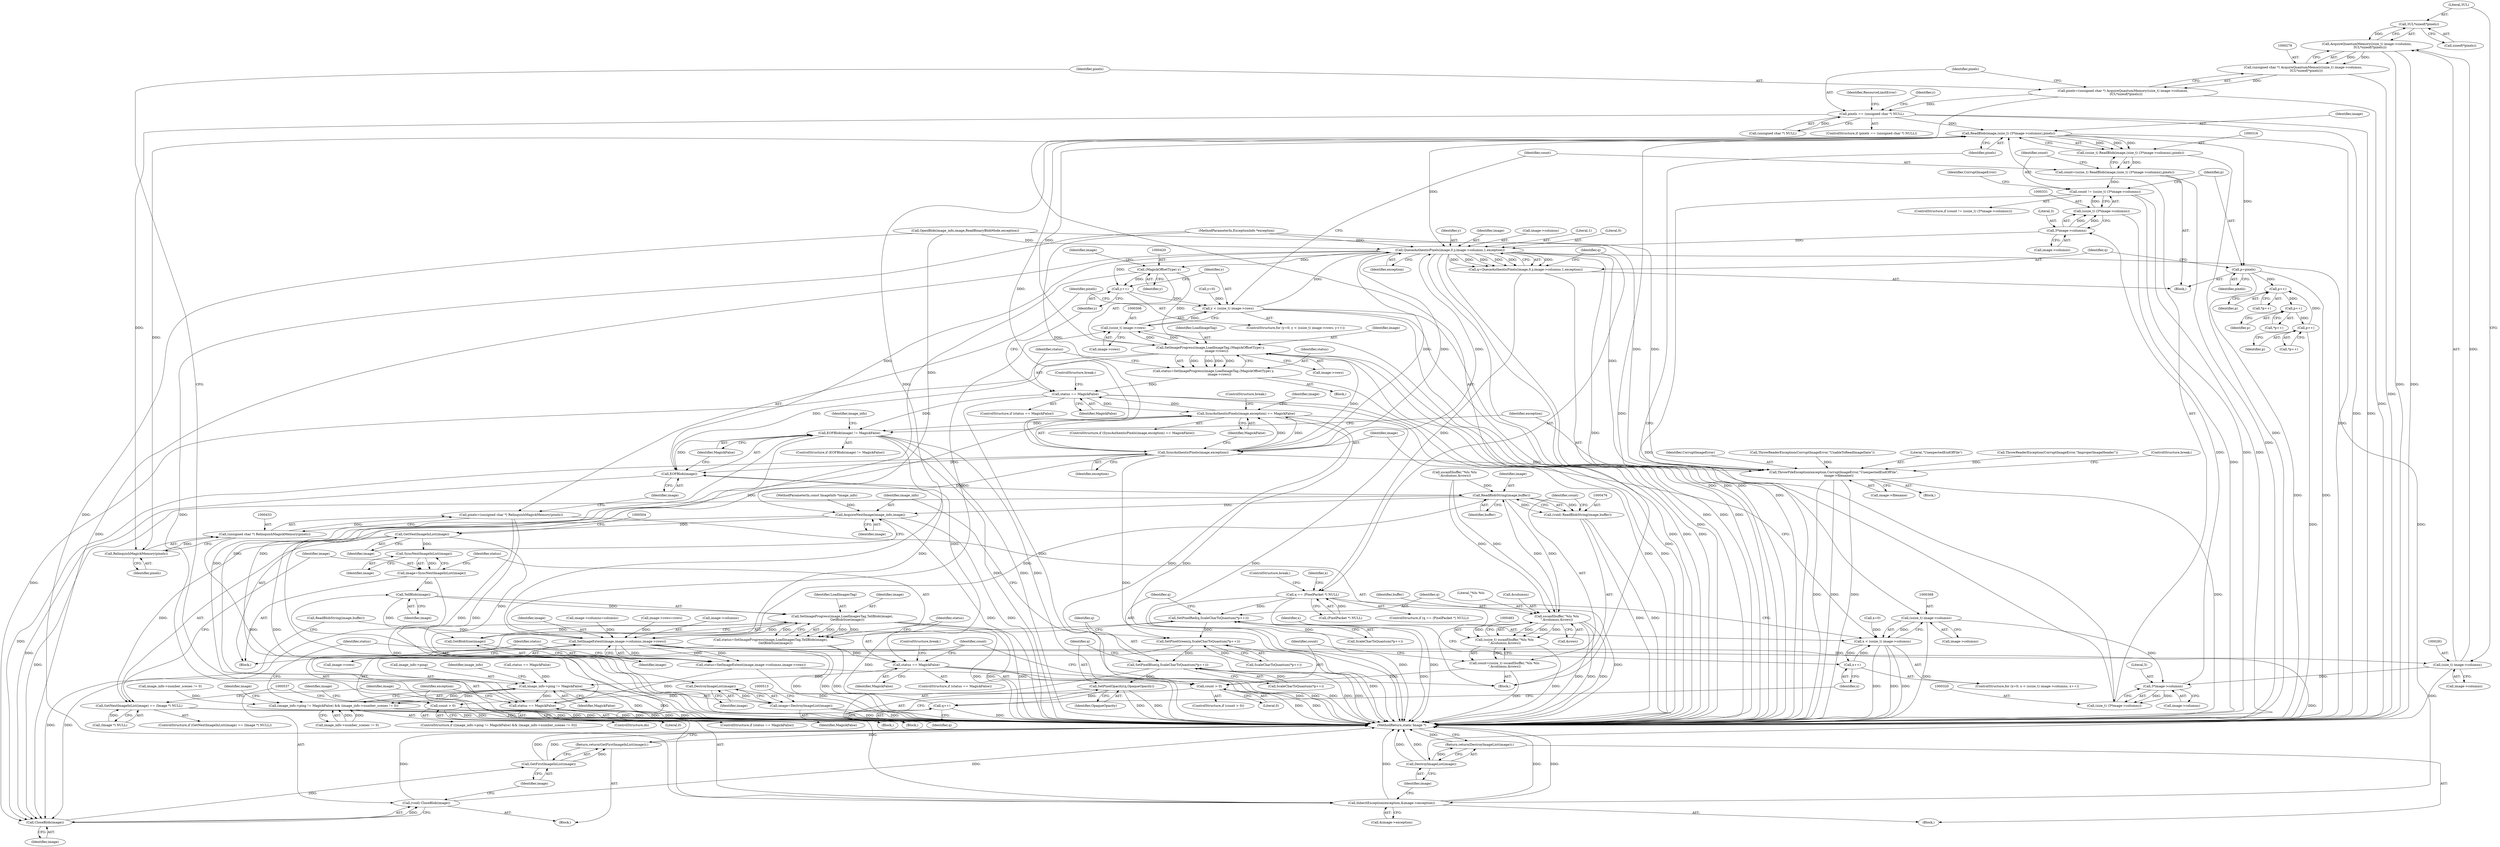 digraph "0_ImageMagick_f6e9d0d9955e85bdd7540b251cd50d598dacc5e6_37@API" {
"1000285" [label="(Call,3UL*sizeof(*pixels))"];
"1000279" [label="(Call,AcquireQuantumMemory((size_t) image->columns,\n      3UL*sizeof(*pixels)))"];
"1000277" [label="(Call,(unsigned char *) AcquireQuantumMemory((size_t) image->columns,\n      3UL*sizeof(*pixels)))"];
"1000275" [label="(Call,pixels=(unsigned char *) AcquireQuantumMemory((size_t) image->columns,\n      3UL*sizeof(*pixels)))"];
"1000291" [label="(Call,pixels == (unsigned char *) NULL)"];
"1000317" [label="(Call,ReadBlob(image,(size_t) (3*image->columns),pixels))"];
"1000315" [label="(Call,(ssize_t) ReadBlob(image,(size_t) (3*image->columns),pixels))"];
"1000313" [label="(Call,count=(ssize_t) ReadBlob(image,(size_t) (3*image->columns),pixels))"];
"1000328" [label="(Call,count != (ssize_t) (3*image->columns))"];
"1000340" [label="(Call,p=pixels)"];
"1000379" [label="(Call,p++)"];
"1000385" [label="(Call,p++)"];
"1000391" [label="(Call,p++)"];
"1000345" [label="(Call,QueueAuthenticPixels(image,0,y,image->columns,1,exception))"];
"1000266" [label="(Call,InheritException(exception,&image->exception))"];
"1000310" [label="(Call,y++)"];
"1000303" [label="(Call,y < (ssize_t) image->rows)"];
"1000343" [label="(Call,q=QueueAuthenticPixels(image,0,y,image->columns,1,exception))"];
"1000355" [label="(Call,q == (PixelPacket *) NULL)"];
"1000375" [label="(Call,SetPixelRed(q,ScaleCharToQuantum(*p++)))"];
"1000381" [label="(Call,SetPixelGreen(q,ScaleCharToQuantum(*p++)))"];
"1000387" [label="(Call,SetPixelBlue(q,ScaleCharToQuantum(*p++)))"];
"1000393" [label="(Call,SetPixelOpacity(q,OpaqueOpacity))"];
"1000396" [label="(Call,q++)"];
"1000367" [label="(Call,(ssize_t) image->columns)"];
"1000321" [label="(Call,3*image->columns)"];
"1000319" [label="(Call,(size_t) (3*image->columns))"];
"1000332" [label="(Call,3*image->columns)"];
"1000330" [label="(Call,(ssize_t) (3*image->columns))"];
"1000365" [label="(Call,x < (ssize_t) image->columns)"];
"1000372" [label="(Call,x++)"];
"1000400" [label="(Call,SyncAuthenticPixels(image,exception))"];
"1000399" [label="(Call,SyncAuthenticPixels(image,exception) == MagickFalse)"];
"1000426" [label="(Call,status == MagickFalse)"];
"1000437" [label="(Call,EOFBlob(image) != MagickFalse)"];
"1000226" [label="(Call,image_info->ping != MagickFalse)"];
"1000225" [label="(Call,(image_info->ping != MagickFalse) && (image_info->number_scenes != 0))"];
"1000262" [label="(Call,status == MagickFalse)"];
"1000529" [label="(Call,status == MagickFalse)"];
"1000416" [label="(Call,SetImageProgress(image,LoadImageTag,(MagickOffsetType) y,\n            image->rows))"];
"1000305" [label="(Call,(ssize_t) image->rows)"];
"1000414" [label="(Call,status=SetImageProgress(image,LoadImageTag,(MagickOffsetType) y,\n            image->rows))"];
"1000438" [label="(Call,EOFBlob(image))"];
"1000477" [label="(Call,ReadBlobString(image,buffer))"];
"1000253" [label="(Call,SetImageExtent(image,image->columns,image->rows))"];
"1000251" [label="(Call,status=SetImageExtent(image,image->columns,image->rows))"];
"1000273" [label="(Call,DestroyImageList(image))"];
"1000272" [label="(Return,return(DestroyImageList(image));)"];
"1000280" [label="(Call,(size_t) image->columns)"];
"1000475" [label="(Call,(void) ReadBlobString(image,buffer))"];
"1000484" [label="(Call,sscanf(buffer,\"%lu %lu\n\",&columns,&rows))"];
"1000482" [label="(Call,(ssize_t) sscanf(buffer,\"%lu %lu\n\",&columns,&rows))"];
"1000480" [label="(Call,count=(ssize_t) sscanf(buffer,\"%lu %lu\n\",&columns,&rows))"];
"1000492" [label="(Call,count > 0)"];
"1000533" [label="(Call,count > 0)"];
"1000496" [label="(Call,AcquireNextImage(image_info,image))"];
"1000501" [label="(Call,GetNextImageInList(image))"];
"1000500" [label="(Call,GetNextImageInList(image) == (Image *) NULL)"];
"1000509" [label="(Call,DestroyImageList(image))"];
"1000507" [label="(Call,image=DestroyImageList(image))"];
"1000517" [label="(Call,SyncNextImageInList(image))"];
"1000515" [label="(Call,image=SyncNextImageInList(image))"];
"1000524" [label="(Call,TellBlob(image))"];
"1000521" [label="(Call,SetImageProgress(image,LoadImagesTag,TellBlob(image),\n          GetBlobSize(image)))"];
"1000519" [label="(Call,status=SetImageProgress(image,LoadImagesTag,TellBlob(image),\n          GetBlobSize(image)))"];
"1000538" [label="(Call,CloseBlob(image))"];
"1000536" [label="(Call,(void) CloseBlob(image))"];
"1000541" [label="(Call,GetFirstImageInList(image))"];
"1000540" [label="(Return,return(GetFirstImageInList(image));)"];
"1000526" [label="(Call,GetBlobSize(image))"];
"1000442" [label="(Call,ThrowFileException(exception,CorruptImageError,\"UnexpectedEndOfFile\",\n          image->filename))"];
"1000419" [label="(Call,(MagickOffsetType) y)"];
"1000434" [label="(Call,RelinquishMagickMemory(pixels))"];
"1000432" [label="(Call,(unsigned char *) RelinquishMagickMemory(pixels))"];
"1000430" [label="(Call,pixels=(unsigned char *) RelinquishMagickMemory(pixels))"];
"1000345" [label="(Call,QueueAuthenticPixels(image,0,y,image->columns,1,exception))"];
"1000519" [label="(Call,status=SetImageProgress(image,LoadImagesTag,TellBlob(image),\n          GetBlobSize(image)))"];
"1000479" [label="(Identifier,buffer)"];
"1000498" [label="(Identifier,image)"];
"1000204" [label="(Call,ThrowReaderException(CorruptImageError,\"ImproperImageHeader\"))"];
"1000431" [label="(Identifier,pixels)"];
"1000414" [label="(Call,status=SetImageProgress(image,LoadImageTag,(MagickOffsetType) y,\n            image->rows))"];
"1000340" [label="(Call,p=pixels)"];
"1000443" [label="(Identifier,exception)"];
"1000276" [label="(Identifier,pixels)"];
"1000382" [label="(Identifier,q)"];
"1000225" [label="(Call,(image_info->ping != MagickFalse) && (image_info->number_scenes != 0))"];
"1000438" [label="(Call,EOFBlob(image))"];
"1000172" [label="(Call,status == MagickFalse)"];
"1000430" [label="(Call,pixels=(unsigned char *) RelinquishMagickMemory(pixels))"];
"1000435" [label="(Identifier,pixels)"];
"1000489" [label="(Call,&rows)"];
"1000268" [label="(Call,&image->exception)"];
"1000251" [label="(Call,status=SetImageExtent(image,image->columns,image->rows))"];
"1000314" [label="(Identifier,count)"];
"1000543" [label="(MethodReturn,static Image *)"];
"1000334" [label="(Call,image->columns)"];
"1000378" [label="(Call,*p++)"];
"1000263" [label="(Identifier,status)"];
"1000528" [label="(ControlStructure,if (status == MagickFalse))"];
"1000423" [label="(Identifier,image)"];
"1000482" [label="(Call,(ssize_t) sscanf(buffer,\"%lu %lu\n\",&columns,&rows))"];
"1000524" [label="(Call,TellBlob(image))"];
"1000419" [label="(Call,(MagickOffsetType) y)"];
"1000417" [label="(Identifier,image)"];
"1000280" [label="(Call,(size_t) image->columns)"];
"1000388" [label="(Identifier,q)"];
"1000397" [label="(Identifier,q)"];
"1000436" [label="(ControlStructure,if (EOFBlob(image) != MagickFalse))"];
"1000253" [label="(Call,SetImageExtent(image,image->columns,image->rows))"];
"1000485" [label="(Identifier,buffer)"];
"1000355" [label="(Call,q == (PixelPacket *) NULL)"];
"1000403" [label="(Identifier,MagickFalse)"];
"1000311" [label="(Identifier,y)"];
"1000321" [label="(Call,3*image->columns)"];
"1000262" [label="(Call,status == MagickFalse)"];
"1000421" [label="(Identifier,y)"];
"1000384" [label="(Call,*p++)"];
"1000275" [label="(Call,pixels=(unsigned char *) AcquireQuantumMemory((size_t) image->columns,\n      3UL*sizeof(*pixels)))"];
"1000285" [label="(Call,3UL*sizeof(*pixels))"];
"1000226" [label="(Call,image_info->ping != MagickFalse)"];
"1000377" [label="(Call,ScaleCharToQuantum(*p++))"];
"1000224" [label="(ControlStructure,if ((image_info->ping != MagickFalse) && (image_info->number_scenes != 0)))"];
"1000387" [label="(Call,SetPixelBlue(q,ScaleCharToQuantum(*p++)))"];
"1000361" [label="(ControlStructure,for (x=0; x < (ssize_t) image->columns; x++))"];
"1000427" [label="(Identifier,status)"];
"1000534" [label="(Identifier,count)"];
"1000367" [label="(Call,(ssize_t) image->columns)"];
"1000530" [label="(Identifier,status)"];
"1000446" [label="(Call,image->filename)"];
"1000207" [label="(ControlStructure,do)"];
"1000362" [label="(Call,x=0)"];
"1000279" [label="(Call,AcquireQuantumMemory((size_t) image->columns,\n      3UL*sizeof(*pixels)))"];
"1000193" [label="(Call,sscanf(buffer,\"%lu %lu\n\",&columns,&rows))"];
"1000449" [label="(ControlStructure,break;)"];
"1000492" [label="(Call,count > 0)"];
"1000342" [label="(Identifier,pixels)"];
"1000502" [label="(Identifier,image)"];
"1000509" [label="(Call,DestroyImageList(image))"];
"1000520" [label="(Identifier,status)"];
"1000496" [label="(Call,AcquireNextImage(image_info,image))"];
"1000486" [label="(Literal,\"%lu %lu\n\")"];
"1000313" [label="(Call,count=(ssize_t) ReadBlob(image,(size_t) (3*image->columns),pixels))"];
"1000527" [label="(Identifier,image)"];
"1000360" [label="(ControlStructure,break;)"];
"1000434" [label="(Call,RelinquishMagickMemory(pixels))"];
"1000107" [label="(MethodParameterIn,const ImageInfo *image_info)"];
"1000439" [label="(Identifier,image)"];
"1000508" [label="(Identifier,image)"];
"1000442" [label="(Call,ThrowFileException(exception,CorruptImageError,\"UnexpectedEndOfFile\",\n          image->filename))"];
"1000516" [label="(Identifier,image)"];
"1000372" [label="(Call,x++)"];
"1000239" [label="(Identifier,image)"];
"1000319" [label="(Call,(size_t) (3*image->columns))"];
"1000326" [label="(Identifier,pixels)"];
"1000510" [label="(Identifier,image)"];
"1000415" [label="(Identifier,status)"];
"1000522" [label="(Identifier,image)"];
"1000536" [label="(Call,(void) CloseBlob(image))"];
"1000401" [label="(Identifier,image)"];
"1000429" [label="(ControlStructure,break;)"];
"1000357" [label="(Call,(PixelPacket *) NULL)"];
"1000375" [label="(Call,SetPixelRed(q,ScaleCharToQuantum(*p++)))"];
"1000529" [label="(Call,status == MagickFalse)"];
"1000532" [label="(ControlStructure,break;)"];
"1000356" [label="(Identifier,q)"];
"1000503" [label="(Call,(Image *) NULL)"];
"1000304" [label="(Identifier,y)"];
"1000286" [label="(Literal,3UL)"];
"1000531" [label="(Identifier,MagickFalse)"];
"1000227" [label="(Call,image_info->ping)"];
"1000273" [label="(Call,DestroyImageList(image))"];
"1000533" [label="(Call,count > 0)"];
"1000526" [label="(Call,GetBlobSize(image))"];
"1000538" [label="(Call,CloseBlob(image))"];
"1000312" [label="(Block,)"];
"1000315" [label="(Call,(ssize_t) ReadBlob(image,(size_t) (3*image->columns),pixels))"];
"1000267" [label="(Identifier,exception)"];
"1000338" [label="(Identifier,CorruptImageError)"];
"1000374" [label="(Block,)"];
"1000392" [label="(Identifier,p)"];
"1000408" [label="(Identifier,image)"];
"1000108" [label="(MethodParameterIn,ExceptionInfo *exception)"];
"1000441" [label="(Block,)"];
"1000480" [label="(Call,count=(ssize_t) sscanf(buffer,\"%lu %lu\n\",&columns,&rows))"];
"1000432" [label="(Call,(unsigned char *) RelinquishMagickMemory(pixels))"];
"1000297" [label="(Identifier,ResourceLimitError)"];
"1000328" [label="(Call,count != (ssize_t) (3*image->columns))"];
"1000484" [label="(Call,sscanf(buffer,\"%lu %lu\n\",&columns,&rows))"];
"1000396" [label="(Call,q++)"];
"1000327" [label="(ControlStructure,if (count != (ssize_t) (3*image->columns)))"];
"1000332" [label="(Call,3*image->columns)"];
"1000440" [label="(Identifier,MagickFalse)"];
"1000333" [label="(Literal,3)"];
"1000383" [label="(Call,ScaleCharToQuantum(*p++))"];
"1000481" [label="(Identifier,count)"];
"1000318" [label="(Identifier,image)"];
"1000451" [label="(Call,image_info->number_scenes != 0)"];
"1000478" [label="(Identifier,image)"];
"1000277" [label="(Call,(unsigned char *) AcquireQuantumMemory((size_t) image->columns,\n      3UL*sizeof(*pixels)))"];
"1000230" [label="(Identifier,MagickFalse)"];
"1000343" [label="(Call,q=QueueAuthenticPixels(image,0,y,image->columns,1,exception))"];
"1000233" [label="(Identifier,image_info)"];
"1000418" [label="(Identifier,LoadImageTag)"];
"1000282" [label="(Call,image->columns)"];
"1000305" [label="(Call,(ssize_t) image->rows)"];
"1000363" [label="(Identifier,x)"];
"1000542" [label="(Identifier,image)"];
"1000292" [label="(Identifier,pixels)"];
"1000274" [label="(Identifier,image)"];
"1000380" [label="(Identifier,p)"];
"1000365" [label="(Call,x < (ssize_t) image->columns)"];
"1000494" [label="(Literal,0)"];
"1000266" [label="(Call,InheritException(exception,&image->exception))"];
"1000539" [label="(Identifier,image)"];
"1000507" [label="(Call,image=DestroyImageList(image))"];
"1000376" [label="(Identifier,q)"];
"1000209" [label="(Call,image->columns=columns)"];
"1000261" [label="(ControlStructure,if (status == MagickFalse))"];
"1000214" [label="(Call,image->rows=rows)"];
"1000353" [label="(Identifier,exception)"];
"1000307" [label="(Call,image->rows)"];
"1000369" [label="(Call,image->columns)"];
"1000264" [label="(Identifier,MagickFalse)"];
"1000426" [label="(Call,status == MagickFalse)"];
"1000487" [label="(Call,&columns)"];
"1000166" [label="(Call,OpenBlob(image_info,image,ReadBinaryBlobMode,exception))"];
"1000398" [label="(ControlStructure,if (SyncAuthenticPixels(image,exception) == MagickFalse))"];
"1000500" [label="(Call,GetNextImageInList(image) == (Image *) NULL)"];
"1000348" [label="(Identifier,y)"];
"1000272" [label="(Return,return(DestroyImageList(image));)"];
"1000341" [label="(Identifier,p)"];
"1000523" [label="(Identifier,LoadImagesTag)"];
"1000300" [label="(Call,y=0)"];
"1000186" [label="(Call,ReadBlobString(image,buffer))"];
"1000293" [label="(Call,(unsigned char *) NULL)"];
"1000389" [label="(Call,ScaleCharToQuantum(*p++))"];
"1000521" [label="(Call,SetImageProgress(image,LoadImagesTag,TellBlob(image),\n          GetBlobSize(image)))"];
"1000416" [label="(Call,SetImageProgress(image,LoadImageTag,(MagickOffsetType) y,\n            image->rows))"];
"1000453" [label="(Identifier,image_info)"];
"1000258" [label="(Call,image->rows)"];
"1000379" [label="(Call,p++)"];
"1000444" [label="(Identifier,CorruptImageError)"];
"1000301" [label="(Identifier,y)"];
"1000425" [label="(ControlStructure,if (status == MagickFalse))"];
"1000346" [label="(Identifier,image)"];
"1000477" [label="(Call,ReadBlobString(image,buffer))"];
"1000208" [label="(Block,)"];
"1000428" [label="(Identifier,MagickFalse)"];
"1000381" [label="(Call,SetPixelGreen(q,ScaleCharToQuantum(*p++)))"];
"1000349" [label="(Call,image->columns)"];
"1000322" [label="(Literal,3)"];
"1000413" [label="(Block,)"];
"1000330" [label="(Call,(ssize_t) (3*image->columns))"];
"1000354" [label="(ControlStructure,if (q == (PixelPacket *) NULL))"];
"1000211" [label="(Identifier,image)"];
"1000394" [label="(Identifier,q)"];
"1000517" [label="(Call,SyncNextImageInList(image))"];
"1000393" [label="(Call,SetPixelOpacity(q,OpaqueOpacity))"];
"1000541" [label="(Call,GetFirstImageInList(image))"];
"1000495" [label="(Block,)"];
"1000329" [label="(Identifier,count)"];
"1000290" [label="(ControlStructure,if (pixels == (unsigned char *) NULL))"];
"1000317" [label="(Call,ReadBlob(image,(size_t) (3*image->columns),pixels))"];
"1000352" [label="(Literal,1)"];
"1000373" [label="(Identifier,x)"];
"1000231" [label="(Call,image_info->number_scenes != 0)"];
"1000255" [label="(Call,image->columns)"];
"1000535" [label="(Literal,0)"];
"1000506" [label="(Block,)"];
"1000402" [label="(Identifier,exception)"];
"1000291" [label="(Call,pixels == (unsigned char *) NULL)"];
"1000299" [label="(ControlStructure,for (y=0; y < (ssize_t) image->rows; y++))"];
"1000399" [label="(Call,SyncAuthenticPixels(image,exception) == MagickFalse)"];
"1000525" [label="(Identifier,image)"];
"1000310" [label="(Call,y++)"];
"1000265" [label="(Block,)"];
"1000303" [label="(Call,y < (ssize_t) image->rows)"];
"1000515" [label="(Call,image=SyncNextImageInList(image))"];
"1000395" [label="(Identifier,OpaqueOpacity)"];
"1000437" [label="(Call,EOFBlob(image) != MagickFalse)"];
"1000491" [label="(ControlStructure,if (count > 0))"];
"1000404" [label="(ControlStructure,break;)"];
"1000386" [label="(Identifier,p)"];
"1000323" [label="(Call,image->columns)"];
"1000391" [label="(Call,p++)"];
"1000390" [label="(Call,*p++)"];
"1000493" [label="(Identifier,count)"];
"1000337" [label="(Call,ThrowReaderException(CorruptImageError,\"UnableToReadImageData\"))"];
"1000501" [label="(Call,GetNextImageInList(image))"];
"1000518" [label="(Identifier,image)"];
"1000497" [label="(Identifier,image_info)"];
"1000344" [label="(Identifier,q)"];
"1000540" [label="(Return,return(GetFirstImageInList(image));)"];
"1000109" [label="(Block,)"];
"1000252" [label="(Identifier,status)"];
"1000499" [label="(ControlStructure,if (GetNextImageInList(image) == (Image *) NULL))"];
"1000445" [label="(Literal,\"UnexpectedEndOfFile\")"];
"1000347" [label="(Literal,0)"];
"1000366" [label="(Identifier,x)"];
"1000254" [label="(Identifier,image)"];
"1000385" [label="(Call,p++)"];
"1000287" [label="(Call,sizeof(*pixels))"];
"1000475" [label="(Call,(void) ReadBlobString(image,buffer))"];
"1000400" [label="(Call,SyncAuthenticPixels(image,exception))"];
"1000422" [label="(Call,image->rows)"];
"1000285" -> "1000279"  [label="AST: "];
"1000285" -> "1000287"  [label="CFG: "];
"1000286" -> "1000285"  [label="AST: "];
"1000287" -> "1000285"  [label="AST: "];
"1000279" -> "1000285"  [label="CFG: "];
"1000285" -> "1000279"  [label="DDG: "];
"1000279" -> "1000277"  [label="AST: "];
"1000280" -> "1000279"  [label="AST: "];
"1000277" -> "1000279"  [label="CFG: "];
"1000279" -> "1000543"  [label="DDG: "];
"1000279" -> "1000543"  [label="DDG: "];
"1000279" -> "1000277"  [label="DDG: "];
"1000279" -> "1000277"  [label="DDG: "];
"1000280" -> "1000279"  [label="DDG: "];
"1000277" -> "1000275"  [label="AST: "];
"1000278" -> "1000277"  [label="AST: "];
"1000275" -> "1000277"  [label="CFG: "];
"1000277" -> "1000543"  [label="DDG: "];
"1000277" -> "1000275"  [label="DDG: "];
"1000275" -> "1000208"  [label="AST: "];
"1000276" -> "1000275"  [label="AST: "];
"1000292" -> "1000275"  [label="CFG: "];
"1000275" -> "1000543"  [label="DDG: "];
"1000275" -> "1000291"  [label="DDG: "];
"1000291" -> "1000290"  [label="AST: "];
"1000291" -> "1000293"  [label="CFG: "];
"1000292" -> "1000291"  [label="AST: "];
"1000293" -> "1000291"  [label="AST: "];
"1000297" -> "1000291"  [label="CFG: "];
"1000301" -> "1000291"  [label="CFG: "];
"1000291" -> "1000543"  [label="DDG: "];
"1000291" -> "1000543"  [label="DDG: "];
"1000293" -> "1000291"  [label="DDG: "];
"1000291" -> "1000317"  [label="DDG: "];
"1000291" -> "1000434"  [label="DDG: "];
"1000317" -> "1000315"  [label="AST: "];
"1000317" -> "1000326"  [label="CFG: "];
"1000318" -> "1000317"  [label="AST: "];
"1000319" -> "1000317"  [label="AST: "];
"1000326" -> "1000317"  [label="AST: "];
"1000315" -> "1000317"  [label="CFG: "];
"1000317" -> "1000543"  [label="DDG: "];
"1000317" -> "1000315"  [label="DDG: "];
"1000317" -> "1000315"  [label="DDG: "];
"1000317" -> "1000315"  [label="DDG: "];
"1000400" -> "1000317"  [label="DDG: "];
"1000253" -> "1000317"  [label="DDG: "];
"1000416" -> "1000317"  [label="DDG: "];
"1000319" -> "1000317"  [label="DDG: "];
"1000317" -> "1000340"  [label="DDG: "];
"1000317" -> "1000345"  [label="DDG: "];
"1000317" -> "1000434"  [label="DDG: "];
"1000315" -> "1000313"  [label="AST: "];
"1000316" -> "1000315"  [label="AST: "];
"1000313" -> "1000315"  [label="CFG: "];
"1000315" -> "1000543"  [label="DDG: "];
"1000315" -> "1000313"  [label="DDG: "];
"1000313" -> "1000312"  [label="AST: "];
"1000314" -> "1000313"  [label="AST: "];
"1000329" -> "1000313"  [label="CFG: "];
"1000313" -> "1000543"  [label="DDG: "];
"1000313" -> "1000328"  [label="DDG: "];
"1000328" -> "1000327"  [label="AST: "];
"1000328" -> "1000330"  [label="CFG: "];
"1000329" -> "1000328"  [label="AST: "];
"1000330" -> "1000328"  [label="AST: "];
"1000338" -> "1000328"  [label="CFG: "];
"1000341" -> "1000328"  [label="CFG: "];
"1000328" -> "1000543"  [label="DDG: "];
"1000328" -> "1000543"  [label="DDG: "];
"1000328" -> "1000543"  [label="DDG: "];
"1000330" -> "1000328"  [label="DDG: "];
"1000340" -> "1000312"  [label="AST: "];
"1000340" -> "1000342"  [label="CFG: "];
"1000341" -> "1000340"  [label="AST: "];
"1000342" -> "1000340"  [label="AST: "];
"1000344" -> "1000340"  [label="CFG: "];
"1000340" -> "1000543"  [label="DDG: "];
"1000340" -> "1000543"  [label="DDG: "];
"1000340" -> "1000379"  [label="DDG: "];
"1000379" -> "1000378"  [label="AST: "];
"1000379" -> "1000380"  [label="CFG: "];
"1000380" -> "1000379"  [label="AST: "];
"1000378" -> "1000379"  [label="CFG: "];
"1000391" -> "1000379"  [label="DDG: "];
"1000379" -> "1000385"  [label="DDG: "];
"1000385" -> "1000384"  [label="AST: "];
"1000385" -> "1000386"  [label="CFG: "];
"1000386" -> "1000385"  [label="AST: "];
"1000384" -> "1000385"  [label="CFG: "];
"1000385" -> "1000391"  [label="DDG: "];
"1000391" -> "1000390"  [label="AST: "];
"1000391" -> "1000392"  [label="CFG: "];
"1000392" -> "1000391"  [label="AST: "];
"1000390" -> "1000391"  [label="CFG: "];
"1000391" -> "1000543"  [label="DDG: "];
"1000345" -> "1000343"  [label="AST: "];
"1000345" -> "1000353"  [label="CFG: "];
"1000346" -> "1000345"  [label="AST: "];
"1000347" -> "1000345"  [label="AST: "];
"1000348" -> "1000345"  [label="AST: "];
"1000349" -> "1000345"  [label="AST: "];
"1000352" -> "1000345"  [label="AST: "];
"1000353" -> "1000345"  [label="AST: "];
"1000343" -> "1000345"  [label="CFG: "];
"1000345" -> "1000543"  [label="DDG: "];
"1000345" -> "1000543"  [label="DDG: "];
"1000345" -> "1000543"  [label="DDG: "];
"1000345" -> "1000266"  [label="DDG: "];
"1000345" -> "1000310"  [label="DDG: "];
"1000345" -> "1000343"  [label="DDG: "];
"1000345" -> "1000343"  [label="DDG: "];
"1000345" -> "1000343"  [label="DDG: "];
"1000345" -> "1000343"  [label="DDG: "];
"1000345" -> "1000343"  [label="DDG: "];
"1000345" -> "1000343"  [label="DDG: "];
"1000303" -> "1000345"  [label="DDG: "];
"1000332" -> "1000345"  [label="DDG: "];
"1000400" -> "1000345"  [label="DDG: "];
"1000166" -> "1000345"  [label="DDG: "];
"1000108" -> "1000345"  [label="DDG: "];
"1000345" -> "1000367"  [label="DDG: "];
"1000345" -> "1000400"  [label="DDG: "];
"1000345" -> "1000400"  [label="DDG: "];
"1000345" -> "1000419"  [label="DDG: "];
"1000345" -> "1000438"  [label="DDG: "];
"1000345" -> "1000442"  [label="DDG: "];
"1000345" -> "1000538"  [label="DDG: "];
"1000266" -> "1000265"  [label="AST: "];
"1000266" -> "1000268"  [label="CFG: "];
"1000267" -> "1000266"  [label="AST: "];
"1000268" -> "1000266"  [label="AST: "];
"1000274" -> "1000266"  [label="CFG: "];
"1000266" -> "1000543"  [label="DDG: "];
"1000266" -> "1000543"  [label="DDG: "];
"1000266" -> "1000543"  [label="DDG: "];
"1000400" -> "1000266"  [label="DDG: "];
"1000166" -> "1000266"  [label="DDG: "];
"1000108" -> "1000266"  [label="DDG: "];
"1000310" -> "1000299"  [label="AST: "];
"1000310" -> "1000311"  [label="CFG: "];
"1000311" -> "1000310"  [label="AST: "];
"1000304" -> "1000310"  [label="CFG: "];
"1000310" -> "1000303"  [label="DDG: "];
"1000419" -> "1000310"  [label="DDG: "];
"1000303" -> "1000299"  [label="AST: "];
"1000303" -> "1000305"  [label="CFG: "];
"1000304" -> "1000303"  [label="AST: "];
"1000305" -> "1000303"  [label="AST: "];
"1000314" -> "1000303"  [label="CFG: "];
"1000431" -> "1000303"  [label="CFG: "];
"1000303" -> "1000543"  [label="DDG: "];
"1000303" -> "1000543"  [label="DDG: "];
"1000303" -> "1000543"  [label="DDG: "];
"1000300" -> "1000303"  [label="DDG: "];
"1000305" -> "1000303"  [label="DDG: "];
"1000343" -> "1000312"  [label="AST: "];
"1000344" -> "1000343"  [label="AST: "];
"1000356" -> "1000343"  [label="CFG: "];
"1000343" -> "1000543"  [label="DDG: "];
"1000343" -> "1000355"  [label="DDG: "];
"1000355" -> "1000354"  [label="AST: "];
"1000355" -> "1000357"  [label="CFG: "];
"1000356" -> "1000355"  [label="AST: "];
"1000357" -> "1000355"  [label="AST: "];
"1000360" -> "1000355"  [label="CFG: "];
"1000363" -> "1000355"  [label="CFG: "];
"1000355" -> "1000543"  [label="DDG: "];
"1000355" -> "1000543"  [label="DDG: "];
"1000355" -> "1000543"  [label="DDG: "];
"1000357" -> "1000355"  [label="DDG: "];
"1000355" -> "1000375"  [label="DDG: "];
"1000375" -> "1000374"  [label="AST: "];
"1000375" -> "1000377"  [label="CFG: "];
"1000376" -> "1000375"  [label="AST: "];
"1000377" -> "1000375"  [label="AST: "];
"1000382" -> "1000375"  [label="CFG: "];
"1000375" -> "1000543"  [label="DDG: "];
"1000396" -> "1000375"  [label="DDG: "];
"1000377" -> "1000375"  [label="DDG: "];
"1000375" -> "1000381"  [label="DDG: "];
"1000381" -> "1000374"  [label="AST: "];
"1000381" -> "1000383"  [label="CFG: "];
"1000382" -> "1000381"  [label="AST: "];
"1000383" -> "1000381"  [label="AST: "];
"1000388" -> "1000381"  [label="CFG: "];
"1000381" -> "1000543"  [label="DDG: "];
"1000383" -> "1000381"  [label="DDG: "];
"1000381" -> "1000387"  [label="DDG: "];
"1000387" -> "1000374"  [label="AST: "];
"1000387" -> "1000389"  [label="CFG: "];
"1000388" -> "1000387"  [label="AST: "];
"1000389" -> "1000387"  [label="AST: "];
"1000394" -> "1000387"  [label="CFG: "];
"1000387" -> "1000543"  [label="DDG: "];
"1000387" -> "1000543"  [label="DDG: "];
"1000389" -> "1000387"  [label="DDG: "];
"1000387" -> "1000393"  [label="DDG: "];
"1000393" -> "1000374"  [label="AST: "];
"1000393" -> "1000395"  [label="CFG: "];
"1000394" -> "1000393"  [label="AST: "];
"1000395" -> "1000393"  [label="AST: "];
"1000397" -> "1000393"  [label="CFG: "];
"1000393" -> "1000543"  [label="DDG: "];
"1000393" -> "1000543"  [label="DDG: "];
"1000393" -> "1000396"  [label="DDG: "];
"1000396" -> "1000374"  [label="AST: "];
"1000396" -> "1000397"  [label="CFG: "];
"1000397" -> "1000396"  [label="AST: "];
"1000373" -> "1000396"  [label="CFG: "];
"1000396" -> "1000543"  [label="DDG: "];
"1000367" -> "1000365"  [label="AST: "];
"1000367" -> "1000369"  [label="CFG: "];
"1000368" -> "1000367"  [label="AST: "];
"1000369" -> "1000367"  [label="AST: "];
"1000365" -> "1000367"  [label="CFG: "];
"1000367" -> "1000543"  [label="DDG: "];
"1000367" -> "1000321"  [label="DDG: "];
"1000367" -> "1000365"  [label="DDG: "];
"1000321" -> "1000319"  [label="AST: "];
"1000321" -> "1000323"  [label="CFG: "];
"1000322" -> "1000321"  [label="AST: "];
"1000323" -> "1000321"  [label="AST: "];
"1000319" -> "1000321"  [label="CFG: "];
"1000321" -> "1000319"  [label="DDG: "];
"1000321" -> "1000319"  [label="DDG: "];
"1000280" -> "1000321"  [label="DDG: "];
"1000321" -> "1000332"  [label="DDG: "];
"1000320" -> "1000319"  [label="AST: "];
"1000326" -> "1000319"  [label="CFG: "];
"1000332" -> "1000330"  [label="AST: "];
"1000332" -> "1000334"  [label="CFG: "];
"1000333" -> "1000332"  [label="AST: "];
"1000334" -> "1000332"  [label="AST: "];
"1000330" -> "1000332"  [label="CFG: "];
"1000332" -> "1000330"  [label="DDG: "];
"1000332" -> "1000330"  [label="DDG: "];
"1000331" -> "1000330"  [label="AST: "];
"1000330" -> "1000543"  [label="DDG: "];
"1000365" -> "1000361"  [label="AST: "];
"1000366" -> "1000365"  [label="AST: "];
"1000376" -> "1000365"  [label="CFG: "];
"1000401" -> "1000365"  [label="CFG: "];
"1000365" -> "1000543"  [label="DDG: "];
"1000365" -> "1000543"  [label="DDG: "];
"1000365" -> "1000543"  [label="DDG: "];
"1000372" -> "1000365"  [label="DDG: "];
"1000362" -> "1000365"  [label="DDG: "];
"1000365" -> "1000372"  [label="DDG: "];
"1000372" -> "1000361"  [label="AST: "];
"1000372" -> "1000373"  [label="CFG: "];
"1000373" -> "1000372"  [label="AST: "];
"1000366" -> "1000372"  [label="CFG: "];
"1000400" -> "1000399"  [label="AST: "];
"1000400" -> "1000402"  [label="CFG: "];
"1000401" -> "1000400"  [label="AST: "];
"1000402" -> "1000400"  [label="AST: "];
"1000403" -> "1000400"  [label="CFG: "];
"1000400" -> "1000543"  [label="DDG: "];
"1000400" -> "1000399"  [label="DDG: "];
"1000400" -> "1000399"  [label="DDG: "];
"1000108" -> "1000400"  [label="DDG: "];
"1000400" -> "1000416"  [label="DDG: "];
"1000400" -> "1000438"  [label="DDG: "];
"1000400" -> "1000442"  [label="DDG: "];
"1000400" -> "1000538"  [label="DDG: "];
"1000399" -> "1000398"  [label="AST: "];
"1000399" -> "1000403"  [label="CFG: "];
"1000403" -> "1000399"  [label="AST: "];
"1000404" -> "1000399"  [label="CFG: "];
"1000408" -> "1000399"  [label="CFG: "];
"1000399" -> "1000543"  [label="DDG: "];
"1000399" -> "1000543"  [label="DDG: "];
"1000399" -> "1000543"  [label="DDG: "];
"1000426" -> "1000399"  [label="DDG: "];
"1000262" -> "1000399"  [label="DDG: "];
"1000399" -> "1000426"  [label="DDG: "];
"1000399" -> "1000437"  [label="DDG: "];
"1000426" -> "1000425"  [label="AST: "];
"1000426" -> "1000428"  [label="CFG: "];
"1000427" -> "1000426"  [label="AST: "];
"1000428" -> "1000426"  [label="AST: "];
"1000429" -> "1000426"  [label="CFG: "];
"1000311" -> "1000426"  [label="CFG: "];
"1000426" -> "1000543"  [label="DDG: "];
"1000426" -> "1000543"  [label="DDG: "];
"1000426" -> "1000543"  [label="DDG: "];
"1000414" -> "1000426"  [label="DDG: "];
"1000426" -> "1000437"  [label="DDG: "];
"1000437" -> "1000436"  [label="AST: "];
"1000437" -> "1000440"  [label="CFG: "];
"1000438" -> "1000437"  [label="AST: "];
"1000440" -> "1000437"  [label="AST: "];
"1000443" -> "1000437"  [label="CFG: "];
"1000453" -> "1000437"  [label="CFG: "];
"1000437" -> "1000543"  [label="DDG: "];
"1000437" -> "1000543"  [label="DDG: "];
"1000437" -> "1000543"  [label="DDG: "];
"1000437" -> "1000226"  [label="DDG: "];
"1000438" -> "1000437"  [label="DDG: "];
"1000262" -> "1000437"  [label="DDG: "];
"1000437" -> "1000529"  [label="DDG: "];
"1000226" -> "1000225"  [label="AST: "];
"1000226" -> "1000230"  [label="CFG: "];
"1000227" -> "1000226"  [label="AST: "];
"1000230" -> "1000226"  [label="AST: "];
"1000233" -> "1000226"  [label="CFG: "];
"1000225" -> "1000226"  [label="CFG: "];
"1000226" -> "1000543"  [label="DDG: "];
"1000226" -> "1000543"  [label="DDG: "];
"1000226" -> "1000225"  [label="DDG: "];
"1000226" -> "1000225"  [label="DDG: "];
"1000529" -> "1000226"  [label="DDG: "];
"1000172" -> "1000226"  [label="DDG: "];
"1000226" -> "1000262"  [label="DDG: "];
"1000225" -> "1000224"  [label="AST: "];
"1000225" -> "1000231"  [label="CFG: "];
"1000231" -> "1000225"  [label="AST: "];
"1000239" -> "1000225"  [label="CFG: "];
"1000252" -> "1000225"  [label="CFG: "];
"1000225" -> "1000543"  [label="DDG: "];
"1000225" -> "1000543"  [label="DDG: "];
"1000225" -> "1000543"  [label="DDG: "];
"1000231" -> "1000225"  [label="DDG: "];
"1000231" -> "1000225"  [label="DDG: "];
"1000451" -> "1000225"  [label="DDG: "];
"1000262" -> "1000261"  [label="AST: "];
"1000262" -> "1000264"  [label="CFG: "];
"1000263" -> "1000262"  [label="AST: "];
"1000264" -> "1000262"  [label="AST: "];
"1000267" -> "1000262"  [label="CFG: "];
"1000276" -> "1000262"  [label="CFG: "];
"1000262" -> "1000543"  [label="DDG: "];
"1000262" -> "1000543"  [label="DDG: "];
"1000262" -> "1000543"  [label="DDG: "];
"1000251" -> "1000262"  [label="DDG: "];
"1000529" -> "1000528"  [label="AST: "];
"1000529" -> "1000531"  [label="CFG: "];
"1000530" -> "1000529"  [label="AST: "];
"1000531" -> "1000529"  [label="AST: "];
"1000534" -> "1000529"  [label="CFG: "];
"1000532" -> "1000529"  [label="CFG: "];
"1000529" -> "1000543"  [label="DDG: "];
"1000529" -> "1000543"  [label="DDG: "];
"1000529" -> "1000543"  [label="DDG: "];
"1000519" -> "1000529"  [label="DDG: "];
"1000416" -> "1000414"  [label="AST: "];
"1000416" -> "1000422"  [label="CFG: "];
"1000417" -> "1000416"  [label="AST: "];
"1000418" -> "1000416"  [label="AST: "];
"1000419" -> "1000416"  [label="AST: "];
"1000422" -> "1000416"  [label="AST: "];
"1000414" -> "1000416"  [label="CFG: "];
"1000416" -> "1000543"  [label="DDG: "];
"1000416" -> "1000543"  [label="DDG: "];
"1000416" -> "1000543"  [label="DDG: "];
"1000416" -> "1000305"  [label="DDG: "];
"1000416" -> "1000414"  [label="DDG: "];
"1000416" -> "1000414"  [label="DDG: "];
"1000416" -> "1000414"  [label="DDG: "];
"1000416" -> "1000414"  [label="DDG: "];
"1000419" -> "1000416"  [label="DDG: "];
"1000305" -> "1000416"  [label="DDG: "];
"1000416" -> "1000438"  [label="DDG: "];
"1000416" -> "1000538"  [label="DDG: "];
"1000305" -> "1000307"  [label="CFG: "];
"1000306" -> "1000305"  [label="AST: "];
"1000307" -> "1000305"  [label="AST: "];
"1000305" -> "1000543"  [label="DDG: "];
"1000253" -> "1000305"  [label="DDG: "];
"1000414" -> "1000413"  [label="AST: "];
"1000415" -> "1000414"  [label="AST: "];
"1000427" -> "1000414"  [label="CFG: "];
"1000414" -> "1000543"  [label="DDG: "];
"1000438" -> "1000439"  [label="CFG: "];
"1000439" -> "1000438"  [label="AST: "];
"1000440" -> "1000438"  [label="CFG: "];
"1000253" -> "1000438"  [label="DDG: "];
"1000438" -> "1000477"  [label="DDG: "];
"1000438" -> "1000538"  [label="DDG: "];
"1000477" -> "1000475"  [label="AST: "];
"1000477" -> "1000479"  [label="CFG: "];
"1000478" -> "1000477"  [label="AST: "];
"1000479" -> "1000477"  [label="AST: "];
"1000475" -> "1000477"  [label="CFG: "];
"1000477" -> "1000253"  [label="DDG: "];
"1000477" -> "1000475"  [label="DDG: "];
"1000477" -> "1000475"  [label="DDG: "];
"1000193" -> "1000477"  [label="DDG: "];
"1000484" -> "1000477"  [label="DDG: "];
"1000477" -> "1000484"  [label="DDG: "];
"1000477" -> "1000496"  [label="DDG: "];
"1000477" -> "1000538"  [label="DDG: "];
"1000253" -> "1000251"  [label="AST: "];
"1000253" -> "1000258"  [label="CFG: "];
"1000254" -> "1000253"  [label="AST: "];
"1000255" -> "1000253"  [label="AST: "];
"1000258" -> "1000253"  [label="AST: "];
"1000251" -> "1000253"  [label="CFG: "];
"1000253" -> "1000543"  [label="DDG: "];
"1000253" -> "1000543"  [label="DDG: "];
"1000253" -> "1000251"  [label="DDG: "];
"1000253" -> "1000251"  [label="DDG: "];
"1000253" -> "1000251"  [label="DDG: "];
"1000186" -> "1000253"  [label="DDG: "];
"1000521" -> "1000253"  [label="DDG: "];
"1000209" -> "1000253"  [label="DDG: "];
"1000214" -> "1000253"  [label="DDG: "];
"1000253" -> "1000273"  [label="DDG: "];
"1000253" -> "1000280"  [label="DDG: "];
"1000251" -> "1000208"  [label="AST: "];
"1000252" -> "1000251"  [label="AST: "];
"1000263" -> "1000251"  [label="CFG: "];
"1000251" -> "1000543"  [label="DDG: "];
"1000273" -> "1000272"  [label="AST: "];
"1000273" -> "1000274"  [label="CFG: "];
"1000274" -> "1000273"  [label="AST: "];
"1000272" -> "1000273"  [label="CFG: "];
"1000273" -> "1000543"  [label="DDG: "];
"1000273" -> "1000543"  [label="DDG: "];
"1000273" -> "1000272"  [label="DDG: "];
"1000272" -> "1000265"  [label="AST: "];
"1000543" -> "1000272"  [label="CFG: "];
"1000272" -> "1000543"  [label="DDG: "];
"1000280" -> "1000282"  [label="CFG: "];
"1000281" -> "1000280"  [label="AST: "];
"1000282" -> "1000280"  [label="AST: "];
"1000286" -> "1000280"  [label="CFG: "];
"1000280" -> "1000543"  [label="DDG: "];
"1000475" -> "1000208"  [label="AST: "];
"1000476" -> "1000475"  [label="AST: "];
"1000481" -> "1000475"  [label="CFG: "];
"1000475" -> "1000543"  [label="DDG: "];
"1000475" -> "1000543"  [label="DDG: "];
"1000484" -> "1000482"  [label="AST: "];
"1000484" -> "1000489"  [label="CFG: "];
"1000485" -> "1000484"  [label="AST: "];
"1000486" -> "1000484"  [label="AST: "];
"1000487" -> "1000484"  [label="AST: "];
"1000489" -> "1000484"  [label="AST: "];
"1000482" -> "1000484"  [label="CFG: "];
"1000484" -> "1000543"  [label="DDG: "];
"1000484" -> "1000543"  [label="DDG: "];
"1000484" -> "1000543"  [label="DDG: "];
"1000484" -> "1000482"  [label="DDG: "];
"1000484" -> "1000482"  [label="DDG: "];
"1000484" -> "1000482"  [label="DDG: "];
"1000484" -> "1000482"  [label="DDG: "];
"1000193" -> "1000484"  [label="DDG: "];
"1000193" -> "1000484"  [label="DDG: "];
"1000482" -> "1000480"  [label="AST: "];
"1000483" -> "1000482"  [label="AST: "];
"1000480" -> "1000482"  [label="CFG: "];
"1000482" -> "1000543"  [label="DDG: "];
"1000482" -> "1000480"  [label="DDG: "];
"1000480" -> "1000208"  [label="AST: "];
"1000481" -> "1000480"  [label="AST: "];
"1000493" -> "1000480"  [label="CFG: "];
"1000480" -> "1000543"  [label="DDG: "];
"1000480" -> "1000492"  [label="DDG: "];
"1000492" -> "1000491"  [label="AST: "];
"1000492" -> "1000494"  [label="CFG: "];
"1000493" -> "1000492"  [label="AST: "];
"1000494" -> "1000492"  [label="AST: "];
"1000534" -> "1000492"  [label="CFG: "];
"1000497" -> "1000492"  [label="CFG: "];
"1000492" -> "1000543"  [label="DDG: "];
"1000492" -> "1000543"  [label="DDG: "];
"1000492" -> "1000533"  [label="DDG: "];
"1000533" -> "1000207"  [label="AST: "];
"1000533" -> "1000535"  [label="CFG: "];
"1000534" -> "1000533"  [label="AST: "];
"1000535" -> "1000533"  [label="AST: "];
"1000211" -> "1000533"  [label="CFG: "];
"1000537" -> "1000533"  [label="CFG: "];
"1000533" -> "1000543"  [label="DDG: "];
"1000533" -> "1000543"  [label="DDG: "];
"1000496" -> "1000495"  [label="AST: "];
"1000496" -> "1000498"  [label="CFG: "];
"1000497" -> "1000496"  [label="AST: "];
"1000498" -> "1000496"  [label="AST: "];
"1000502" -> "1000496"  [label="CFG: "];
"1000496" -> "1000543"  [label="DDG: "];
"1000496" -> "1000543"  [label="DDG: "];
"1000166" -> "1000496"  [label="DDG: "];
"1000107" -> "1000496"  [label="DDG: "];
"1000496" -> "1000501"  [label="DDG: "];
"1000501" -> "1000500"  [label="AST: "];
"1000501" -> "1000502"  [label="CFG: "];
"1000502" -> "1000501"  [label="AST: "];
"1000504" -> "1000501"  [label="CFG: "];
"1000501" -> "1000500"  [label="DDG: "];
"1000501" -> "1000509"  [label="DDG: "];
"1000501" -> "1000517"  [label="DDG: "];
"1000500" -> "1000499"  [label="AST: "];
"1000500" -> "1000503"  [label="CFG: "];
"1000503" -> "1000500"  [label="AST: "];
"1000508" -> "1000500"  [label="CFG: "];
"1000516" -> "1000500"  [label="CFG: "];
"1000500" -> "1000543"  [label="DDG: "];
"1000500" -> "1000543"  [label="DDG: "];
"1000500" -> "1000543"  [label="DDG: "];
"1000503" -> "1000500"  [label="DDG: "];
"1000509" -> "1000507"  [label="AST: "];
"1000509" -> "1000510"  [label="CFG: "];
"1000510" -> "1000509"  [label="AST: "];
"1000507" -> "1000509"  [label="CFG: "];
"1000509" -> "1000507"  [label="DDG: "];
"1000507" -> "1000506"  [label="AST: "];
"1000508" -> "1000507"  [label="AST: "];
"1000513" -> "1000507"  [label="CFG: "];
"1000507" -> "1000543"  [label="DDG: "];
"1000507" -> "1000543"  [label="DDG: "];
"1000517" -> "1000515"  [label="AST: "];
"1000517" -> "1000518"  [label="CFG: "];
"1000518" -> "1000517"  [label="AST: "];
"1000515" -> "1000517"  [label="CFG: "];
"1000517" -> "1000515"  [label="DDG: "];
"1000515" -> "1000495"  [label="AST: "];
"1000516" -> "1000515"  [label="AST: "];
"1000520" -> "1000515"  [label="CFG: "];
"1000515" -> "1000543"  [label="DDG: "];
"1000515" -> "1000524"  [label="DDG: "];
"1000524" -> "1000521"  [label="AST: "];
"1000524" -> "1000525"  [label="CFG: "];
"1000525" -> "1000524"  [label="AST: "];
"1000527" -> "1000524"  [label="CFG: "];
"1000524" -> "1000521"  [label="DDG: "];
"1000524" -> "1000526"  [label="DDG: "];
"1000521" -> "1000519"  [label="AST: "];
"1000521" -> "1000526"  [label="CFG: "];
"1000522" -> "1000521"  [label="AST: "];
"1000523" -> "1000521"  [label="AST: "];
"1000526" -> "1000521"  [label="AST: "];
"1000519" -> "1000521"  [label="CFG: "];
"1000521" -> "1000543"  [label="DDG: "];
"1000521" -> "1000543"  [label="DDG: "];
"1000521" -> "1000543"  [label="DDG: "];
"1000521" -> "1000519"  [label="DDG: "];
"1000521" -> "1000519"  [label="DDG: "];
"1000521" -> "1000519"  [label="DDG: "];
"1000521" -> "1000519"  [label="DDG: "];
"1000526" -> "1000521"  [label="DDG: "];
"1000521" -> "1000538"  [label="DDG: "];
"1000519" -> "1000495"  [label="AST: "];
"1000520" -> "1000519"  [label="AST: "];
"1000530" -> "1000519"  [label="CFG: "];
"1000519" -> "1000543"  [label="DDG: "];
"1000538" -> "1000536"  [label="AST: "];
"1000538" -> "1000539"  [label="CFG: "];
"1000539" -> "1000538"  [label="AST: "];
"1000536" -> "1000538"  [label="CFG: "];
"1000538" -> "1000536"  [label="DDG: "];
"1000186" -> "1000538"  [label="DDG: "];
"1000538" -> "1000541"  [label="DDG: "];
"1000536" -> "1000109"  [label="AST: "];
"1000537" -> "1000536"  [label="AST: "];
"1000542" -> "1000536"  [label="CFG: "];
"1000536" -> "1000543"  [label="DDG: "];
"1000536" -> "1000543"  [label="DDG: "];
"1000541" -> "1000540"  [label="AST: "];
"1000541" -> "1000542"  [label="CFG: "];
"1000542" -> "1000541"  [label="AST: "];
"1000540" -> "1000541"  [label="CFG: "];
"1000541" -> "1000543"  [label="DDG: "];
"1000541" -> "1000543"  [label="DDG: "];
"1000541" -> "1000540"  [label="DDG: "];
"1000540" -> "1000109"  [label="AST: "];
"1000543" -> "1000540"  [label="CFG: "];
"1000540" -> "1000543"  [label="DDG: "];
"1000526" -> "1000527"  [label="CFG: "];
"1000527" -> "1000526"  [label="AST: "];
"1000442" -> "1000441"  [label="AST: "];
"1000442" -> "1000446"  [label="CFG: "];
"1000443" -> "1000442"  [label="AST: "];
"1000444" -> "1000442"  [label="AST: "];
"1000445" -> "1000442"  [label="AST: "];
"1000446" -> "1000442"  [label="AST: "];
"1000449" -> "1000442"  [label="CFG: "];
"1000442" -> "1000543"  [label="DDG: "];
"1000442" -> "1000543"  [label="DDG: "];
"1000442" -> "1000543"  [label="DDG: "];
"1000442" -> "1000543"  [label="DDG: "];
"1000166" -> "1000442"  [label="DDG: "];
"1000108" -> "1000442"  [label="DDG: "];
"1000337" -> "1000442"  [label="DDG: "];
"1000204" -> "1000442"  [label="DDG: "];
"1000419" -> "1000421"  [label="CFG: "];
"1000420" -> "1000419"  [label="AST: "];
"1000421" -> "1000419"  [label="AST: "];
"1000423" -> "1000419"  [label="CFG: "];
"1000419" -> "1000543"  [label="DDG: "];
"1000434" -> "1000432"  [label="AST: "];
"1000434" -> "1000435"  [label="CFG: "];
"1000435" -> "1000434"  [label="AST: "];
"1000432" -> "1000434"  [label="CFG: "];
"1000434" -> "1000432"  [label="DDG: "];
"1000432" -> "1000430"  [label="AST: "];
"1000433" -> "1000432"  [label="AST: "];
"1000430" -> "1000432"  [label="CFG: "];
"1000432" -> "1000543"  [label="DDG: "];
"1000432" -> "1000430"  [label="DDG: "];
"1000430" -> "1000208"  [label="AST: "];
"1000431" -> "1000430"  [label="AST: "];
"1000439" -> "1000430"  [label="CFG: "];
"1000430" -> "1000543"  [label="DDG: "];
"1000430" -> "1000543"  [label="DDG: "];
}
